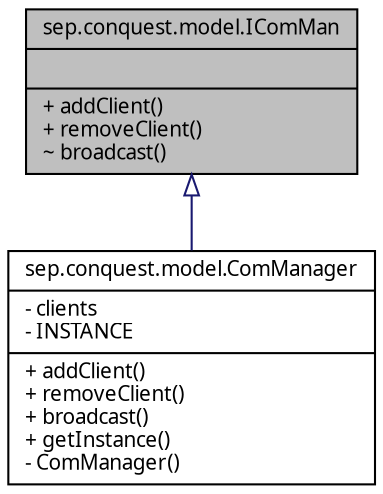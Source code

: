 digraph G
{
  edge [fontname="FreeSans.ttf",fontsize="10",labelfontname="FreeSans.ttf",labelfontsize="10"];
  node [fontname="FreeSans.ttf",fontsize="10",shape=record];
  Node1 [label="{sep.conquest.model.IComMan\n||+ addClient()\l+ removeClient()\l~ broadcast()\l}",height=0.2,width=0.4,color="black", fillcolor="grey75", style="filled" fontcolor="black"];
  Node1 -> Node2 [dir=back,color="midnightblue",fontsize="10",style="solid",arrowtail="empty"];
  Node2 [label="{sep.conquest.model.ComManager\n|- clients\l- INSTANCE\l|+ addClient()\l+ removeClient()\l+ broadcast()\l+ getInstance()\l- ComManager()\l}",height=0.2,width=0.4,color="black", fillcolor="white", style="filled",URL="$classsep_1_1conquest_1_1model_1_1_com_manager.html"];
}
